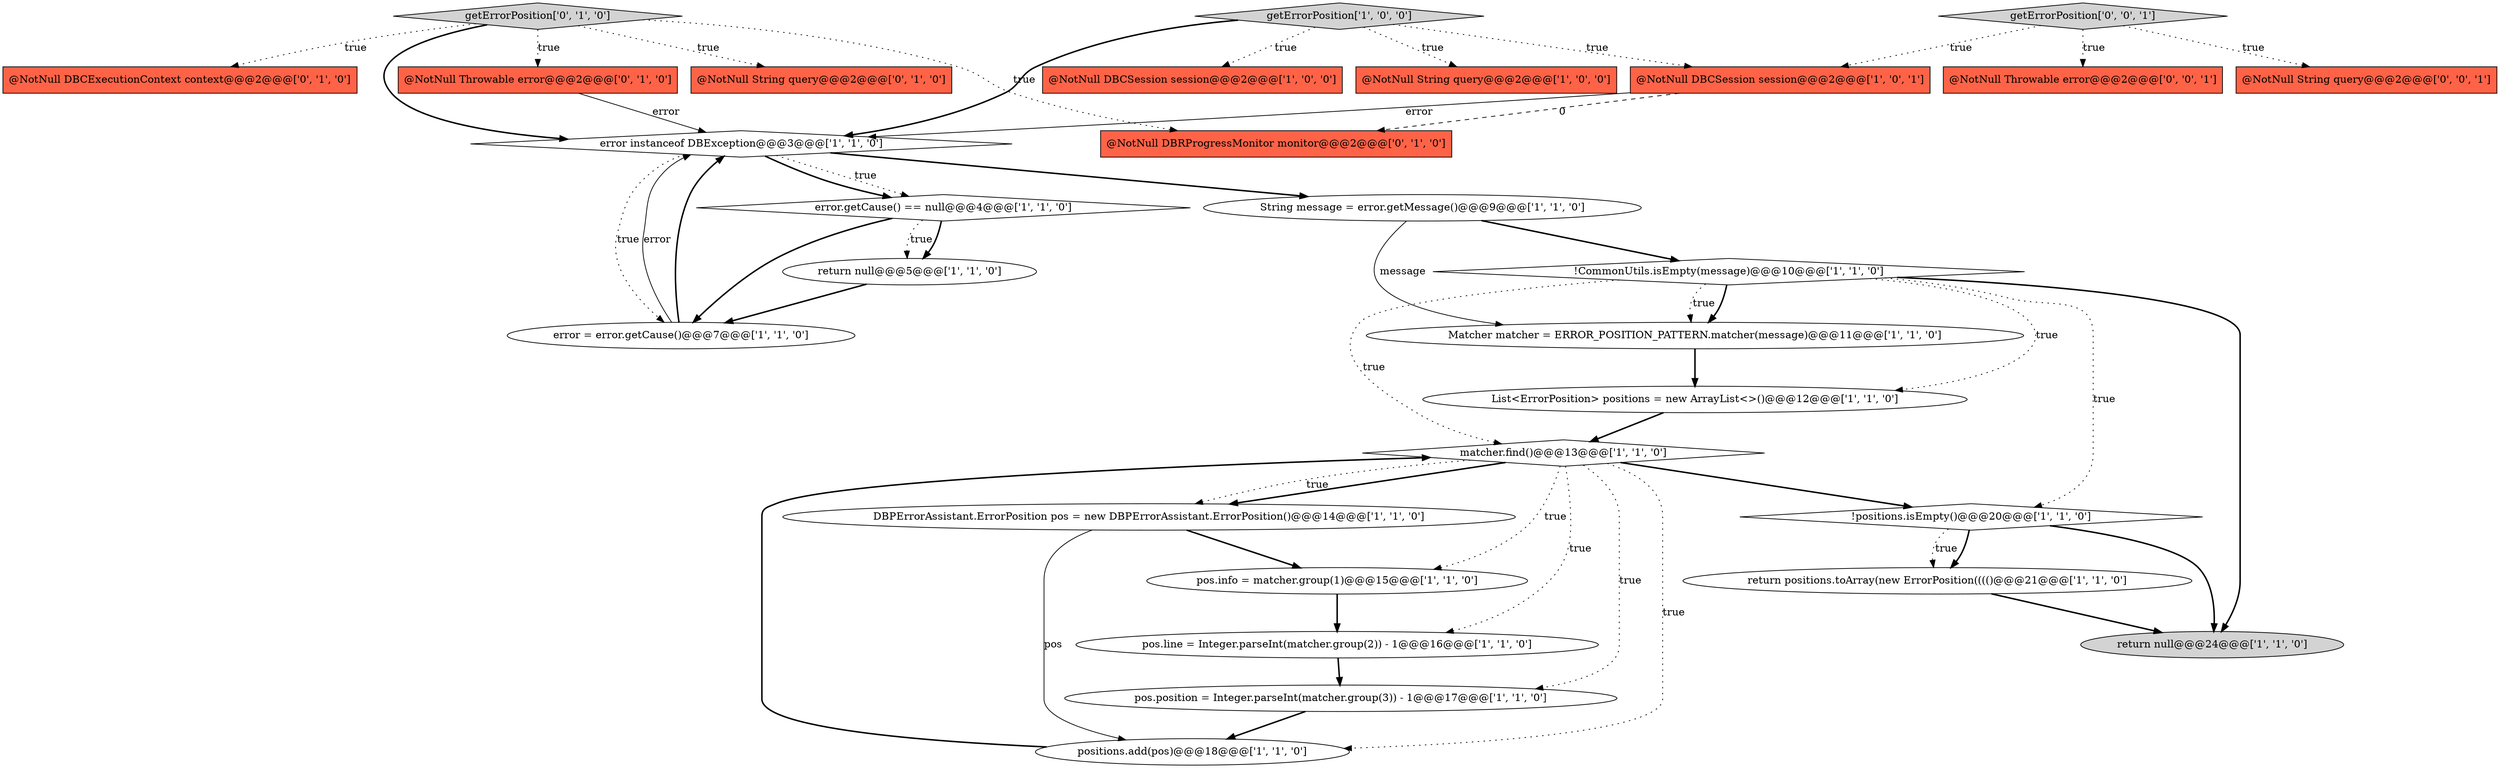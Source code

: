 digraph {
21 [style = filled, label = "@NotNull String query@@@2@@@['0', '1', '0']", fillcolor = tomato, shape = box image = "AAA0AAABBB2BBB"];
23 [style = filled, label = "@NotNull DBCExecutionContext context@@@2@@@['0', '1', '0']", fillcolor = tomato, shape = box image = "AAA0AAABBB2BBB"];
24 [style = filled, label = "@NotNull DBRProgressMonitor monitor@@@2@@@['0', '1', '0']", fillcolor = tomato, shape = box image = "AAA1AAABBB2BBB"];
28 [style = filled, label = "@NotNull Throwable error@@@2@@@['0', '0', '1']", fillcolor = tomato, shape = box image = "AAA0AAABBB3BBB"];
25 [style = filled, label = "getErrorPosition['0', '1', '0']", fillcolor = lightgray, shape = diamond image = "AAA0AAABBB2BBB"];
6 [style = filled, label = "return positions.toArray(new ErrorPosition(((()@@@21@@@['1', '1', '0']", fillcolor = white, shape = ellipse image = "AAA0AAABBB1BBB"];
3 [style = filled, label = "!positions.isEmpty()@@@20@@@['1', '1', '0']", fillcolor = white, shape = diamond image = "AAA0AAABBB1BBB"];
22 [style = filled, label = "@NotNull Throwable error@@@2@@@['0', '1', '0']", fillcolor = tomato, shape = box image = "AAA0AAABBB2BBB"];
20 [style = filled, label = "matcher.find()@@@13@@@['1', '1', '0']", fillcolor = white, shape = diamond image = "AAA0AAABBB1BBB"];
17 [style = filled, label = "error.getCause() == null@@@4@@@['1', '1', '0']", fillcolor = white, shape = diamond image = "AAA0AAABBB1BBB"];
27 [style = filled, label = "@NotNull String query@@@2@@@['0', '0', '1']", fillcolor = tomato, shape = box image = "AAA0AAABBB3BBB"];
9 [style = filled, label = "error instanceof DBException@@@3@@@['1', '1', '0']", fillcolor = white, shape = diamond image = "AAA0AAABBB1BBB"];
15 [style = filled, label = "getErrorPosition['1', '0', '0']", fillcolor = lightgray, shape = diamond image = "AAA0AAABBB1BBB"];
8 [style = filled, label = "!CommonUtils.isEmpty(message)@@@10@@@['1', '1', '0']", fillcolor = white, shape = diamond image = "AAA0AAABBB1BBB"];
26 [style = filled, label = "getErrorPosition['0', '0', '1']", fillcolor = lightgray, shape = diamond image = "AAA0AAABBB3BBB"];
5 [style = filled, label = "pos.position = Integer.parseInt(matcher.group(3)) - 1@@@17@@@['1', '1', '0']", fillcolor = white, shape = ellipse image = "AAA0AAABBB1BBB"];
7 [style = filled, label = "@NotNull String query@@@2@@@['1', '0', '0']", fillcolor = tomato, shape = box image = "AAA0AAABBB1BBB"];
13 [style = filled, label = "List<ErrorPosition> positions = new ArrayList<>()@@@12@@@['1', '1', '0']", fillcolor = white, shape = ellipse image = "AAA0AAABBB1BBB"];
1 [style = filled, label = "return null@@@5@@@['1', '1', '0']", fillcolor = white, shape = ellipse image = "AAA0AAABBB1BBB"];
16 [style = filled, label = "Matcher matcher = ERROR_POSITION_PATTERN.matcher(message)@@@11@@@['1', '1', '0']", fillcolor = white, shape = ellipse image = "AAA0AAABBB1BBB"];
0 [style = filled, label = "@NotNull DBCSession session@@@2@@@['1', '0', '0']", fillcolor = tomato, shape = box image = "AAA0AAABBB1BBB"];
11 [style = filled, label = "DBPErrorAssistant.ErrorPosition pos = new DBPErrorAssistant.ErrorPosition()@@@14@@@['1', '1', '0']", fillcolor = white, shape = ellipse image = "AAA0AAABBB1BBB"];
14 [style = filled, label = "@NotNull DBCSession session@@@2@@@['1', '0', '1']", fillcolor = tomato, shape = box image = "AAA0AAABBB1BBB"];
19 [style = filled, label = "pos.line = Integer.parseInt(matcher.group(2)) - 1@@@16@@@['1', '1', '0']", fillcolor = white, shape = ellipse image = "AAA0AAABBB1BBB"];
2 [style = filled, label = "pos.info = matcher.group(1)@@@15@@@['1', '1', '0']", fillcolor = white, shape = ellipse image = "AAA0AAABBB1BBB"];
10 [style = filled, label = "return null@@@24@@@['1', '1', '0']", fillcolor = lightgray, shape = ellipse image = "AAA0AAABBB1BBB"];
18 [style = filled, label = "error = error.getCause()@@@7@@@['1', '1', '0']", fillcolor = white, shape = ellipse image = "AAA0AAABBB1BBB"];
4 [style = filled, label = "positions.add(pos)@@@18@@@['1', '1', '0']", fillcolor = white, shape = ellipse image = "AAA0AAABBB1BBB"];
12 [style = filled, label = "String message = error.getMessage()@@@9@@@['1', '1', '0']", fillcolor = white, shape = ellipse image = "AAA0AAABBB1BBB"];
8->16 [style = bold, label=""];
3->10 [style = bold, label=""];
20->3 [style = bold, label=""];
8->16 [style = dotted, label="true"];
15->9 [style = bold, label=""];
26->28 [style = dotted, label="true"];
19->5 [style = bold, label=""];
20->2 [style = dotted, label="true"];
17->1 [style = dotted, label="true"];
14->9 [style = solid, label="error"];
18->9 [style = solid, label="error"];
25->21 [style = dotted, label="true"];
1->18 [style = bold, label=""];
22->9 [style = solid, label="error"];
8->20 [style = dotted, label="true"];
25->22 [style = dotted, label="true"];
16->13 [style = bold, label=""];
4->20 [style = bold, label=""];
9->17 [style = dotted, label="true"];
11->2 [style = bold, label=""];
5->4 [style = bold, label=""];
3->6 [style = bold, label=""];
9->18 [style = dotted, label="true"];
6->10 [style = bold, label=""];
15->0 [style = dotted, label="true"];
2->19 [style = bold, label=""];
18->9 [style = bold, label=""];
11->4 [style = solid, label="pos"];
14->24 [style = dashed, label="0"];
9->12 [style = bold, label=""];
26->14 [style = dotted, label="true"];
20->4 [style = dotted, label="true"];
9->17 [style = bold, label=""];
25->24 [style = dotted, label="true"];
3->6 [style = dotted, label="true"];
20->5 [style = dotted, label="true"];
25->9 [style = bold, label=""];
15->7 [style = dotted, label="true"];
8->3 [style = dotted, label="true"];
20->19 [style = dotted, label="true"];
26->27 [style = dotted, label="true"];
12->16 [style = solid, label="message"];
15->14 [style = dotted, label="true"];
13->20 [style = bold, label=""];
20->11 [style = bold, label=""];
12->8 [style = bold, label=""];
25->23 [style = dotted, label="true"];
8->10 [style = bold, label=""];
20->11 [style = dotted, label="true"];
17->1 [style = bold, label=""];
8->13 [style = dotted, label="true"];
17->18 [style = bold, label=""];
}
